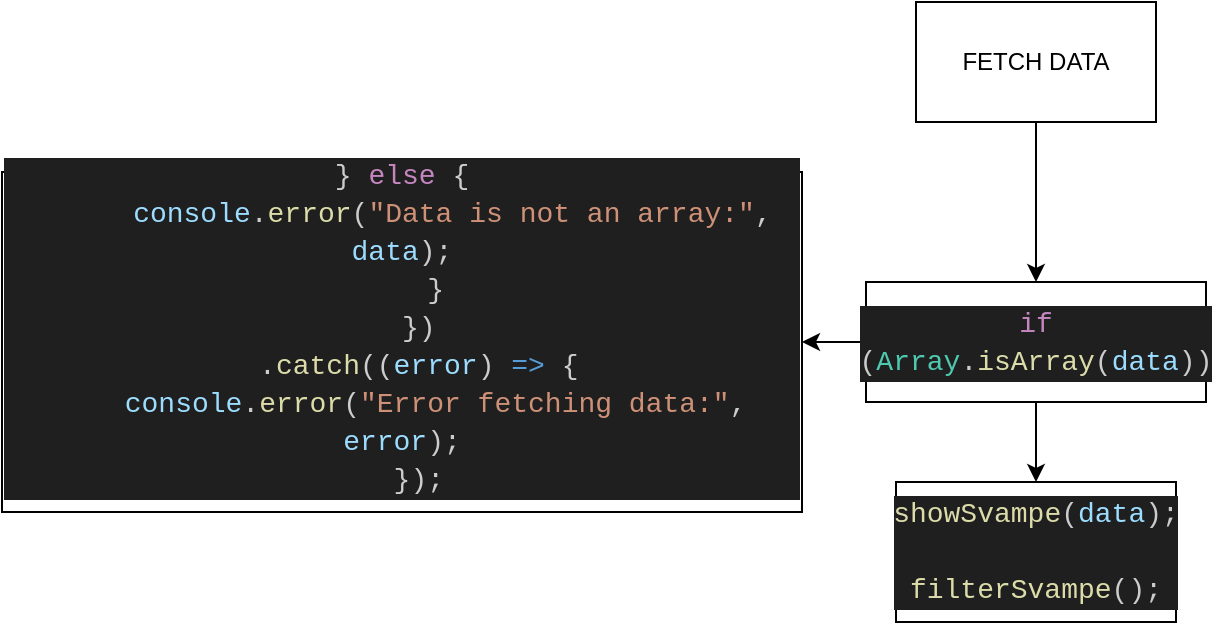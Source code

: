 <mxfile>
    <diagram id="VXo7jJ9U_Qqtd59SN7GU" name="Page-1">
        <mxGraphModel dx="904" dy="623" grid="1" gridSize="10" guides="1" tooltips="1" connect="1" arrows="1" fold="1" page="1" pageScale="1" pageWidth="1654" pageHeight="1169" math="0" shadow="0">
            <root>
                <mxCell id="0"/>
                <mxCell id="1" parent="0"/>
                <mxCell id="5" style="edgeStyle=none;html=1;" edge="1" parent="1" source="2" target="3">
                    <mxGeometry relative="1" as="geometry"/>
                </mxCell>
                <mxCell id="2" value="FETCH DATA" style="rounded=0;whiteSpace=wrap;html=1;" vertex="1" parent="1">
                    <mxGeometry x="767" y="30" width="120" height="60" as="geometry"/>
                </mxCell>
                <mxCell id="7" style="edgeStyle=none;html=1;exitX=0.5;exitY=1;exitDx=0;exitDy=0;entryX=0.5;entryY=0;entryDx=0;entryDy=0;" edge="1" parent="1" source="3" target="6">
                    <mxGeometry relative="1" as="geometry">
                        <mxPoint x="827" y="260" as="targetPoint"/>
                    </mxGeometry>
                </mxCell>
                <mxCell id="8" style="edgeStyle=none;html=1;" edge="1" parent="1" source="3" target="9">
                    <mxGeometry relative="1" as="geometry">
                        <mxPoint x="660" y="200" as="targetPoint"/>
                    </mxGeometry>
                </mxCell>
                <mxCell id="3" value="&lt;div style=&quot;color: rgb(204, 204, 204); background-color: rgb(31, 31, 31); font-family: Consolas, &amp;quot;Courier New&amp;quot;, monospace; font-size: 14px; line-height: 19px;&quot;&gt;&lt;span style=&quot;color: #c586c0;&quot;&gt;if&lt;/span&gt; (&lt;span style=&quot;color: #4ec9b0;&quot;&gt;Array&lt;/span&gt;.&lt;span style=&quot;color: #dcdcaa;&quot;&gt;isArray&lt;/span&gt;(&lt;span style=&quot;color: #9cdcfe;&quot;&gt;data&lt;/span&gt;))&lt;/div&gt;" style="rounded=0;whiteSpace=wrap;html=1;" vertex="1" parent="1">
                    <mxGeometry x="742" y="170" width="170" height="60" as="geometry"/>
                </mxCell>
                <mxCell id="6" value="&lt;div style=&quot;color: rgb(204, 204, 204); background-color: rgb(31, 31, 31); font-family: Consolas, &amp;quot;Courier New&amp;quot;, monospace; font-size: 14px; line-height: 19px;&quot;&gt;&lt;div&gt;&lt;span style=&quot;color: #dcdcaa;&quot;&gt;showSvampe&lt;/span&gt;(&lt;span style=&quot;color: #9cdcfe;&quot;&gt;data&lt;/span&gt;);&lt;/div&gt;&lt;div&gt;&amp;nbsp; &amp;nbsp; &amp;nbsp; &lt;span style=&quot;color: #dcdcaa;&quot;&gt;filterSvampe&lt;/span&gt;();&lt;/div&gt;&lt;/div&gt;" style="rounded=0;whiteSpace=wrap;html=1;" vertex="1" parent="1">
                    <mxGeometry x="757" y="270" width="140" height="70" as="geometry"/>
                </mxCell>
                <mxCell id="9" value="&#10;&lt;div style=&quot;color: rgb(204, 204, 204); background-color: rgb(31, 31, 31); font-family: Consolas, &amp;quot;Courier New&amp;quot;, monospace; font-weight: normal; font-size: 14px; line-height: 19px;&quot;&gt;&lt;div&gt;&lt;span style=&quot;color: #cccccc;&quot;&gt;} &lt;/span&gt;&lt;span style=&quot;color: #c586c0;&quot;&gt;else&lt;/span&gt;&lt;span style=&quot;color: #cccccc;&quot;&gt; {&lt;/span&gt;&lt;/div&gt;&lt;div&gt;&lt;span style=&quot;color: #cccccc;&quot;&gt;&amp;nbsp; &amp;nbsp; &amp;nbsp; &lt;/span&gt;&lt;span style=&quot;color: #9cdcfe;&quot;&gt;console&lt;/span&gt;&lt;span style=&quot;color: #cccccc;&quot;&gt;.&lt;/span&gt;&lt;span style=&quot;color: #dcdcaa;&quot;&gt;error&lt;/span&gt;&lt;span style=&quot;color: #cccccc;&quot;&gt;(&lt;/span&gt;&lt;span style=&quot;color: #ce9178;&quot;&gt;&quot;Data is not an array:&quot;&lt;/span&gt;&lt;span style=&quot;color: #cccccc;&quot;&gt;, &lt;/span&gt;&lt;span style=&quot;color: #9cdcfe;&quot;&gt;data&lt;/span&gt;&lt;span style=&quot;color: #cccccc;&quot;&gt;);&lt;/span&gt;&lt;/div&gt;&lt;div&gt;&lt;span style=&quot;color: #cccccc;&quot;&gt;&amp;nbsp; &amp;nbsp; }&lt;/span&gt;&lt;/div&gt;&lt;div&gt;&lt;span style=&quot;color: #cccccc;&quot;&gt;&amp;nbsp; })&lt;/span&gt;&lt;/div&gt;&lt;div&gt;&lt;span style=&quot;color: #cccccc;&quot;&gt;&amp;nbsp; .&lt;/span&gt;&lt;span style=&quot;color: #dcdcaa;&quot;&gt;catch&lt;/span&gt;&lt;span style=&quot;color: #cccccc;&quot;&gt;((&lt;/span&gt;&lt;span style=&quot;color: #9cdcfe;&quot;&gt;error&lt;/span&gt;&lt;span style=&quot;color: #cccccc;&quot;&gt;) &lt;/span&gt;&lt;span style=&quot;color: #569cd6;&quot;&gt;=&amp;gt;&lt;/span&gt;&lt;span style=&quot;color: #cccccc;&quot;&gt; {&lt;/span&gt;&lt;/div&gt;&lt;div&gt;&lt;span style=&quot;color: #cccccc;&quot;&gt;&amp;nbsp; &amp;nbsp; &lt;/span&gt;&lt;span style=&quot;color: #9cdcfe;&quot;&gt;console&lt;/span&gt;&lt;span style=&quot;color: #cccccc;&quot;&gt;.&lt;/span&gt;&lt;span style=&quot;color: #dcdcaa;&quot;&gt;error&lt;/span&gt;&lt;span style=&quot;color: #cccccc;&quot;&gt;(&lt;/span&gt;&lt;span style=&quot;color: #ce9178;&quot;&gt;&quot;Error fetching data:&quot;&lt;/span&gt;&lt;span style=&quot;color: #cccccc;&quot;&gt;, &lt;/span&gt;&lt;span style=&quot;color: #9cdcfe;&quot;&gt;error&lt;/span&gt;&lt;span style=&quot;color: #cccccc;&quot;&gt;);&lt;/span&gt;&lt;/div&gt;&lt;div&gt;&lt;span style=&quot;color: #cccccc;&quot;&gt;&amp;nbsp; });&lt;/span&gt;&lt;/div&gt;&lt;/div&gt;&#10;&#10;" style="rounded=0;whiteSpace=wrap;html=1;" vertex="1" parent="1">
                    <mxGeometry x="310" y="115" width="400" height="170" as="geometry"/>
                </mxCell>
            </root>
        </mxGraphModel>
    </diagram>
</mxfile>